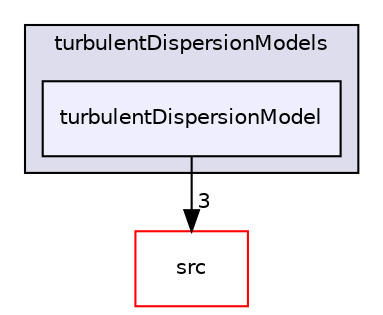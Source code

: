 digraph "applications/solvers/multiphase/reactingEulerFoam/interfacialModels/turbulentDispersionModels/turbulentDispersionModel" {
  bgcolor=transparent;
  compound=true
  node [ fontsize="10", fontname="Helvetica"];
  edge [ labelfontsize="10", labelfontname="Helvetica"];
  subgraph clusterdir_68582b348e2d9384d1ebe839f91d5a6a {
    graph [ bgcolor="#ddddee", pencolor="black", label="turbulentDispersionModels" fontname="Helvetica", fontsize="10", URL="dir_68582b348e2d9384d1ebe839f91d5a6a.html"]
  dir_0867fd3fdc01900f125ef82a2c38ac06 [shape=box, label="turbulentDispersionModel", style="filled", fillcolor="#eeeeff", pencolor="black", URL="dir_0867fd3fdc01900f125ef82a2c38ac06.html"];
  }
  dir_68267d1309a1af8e8297ef4c3efbcdba [shape=box label="src" color="red" URL="dir_68267d1309a1af8e8297ef4c3efbcdba.html"];
  dir_0867fd3fdc01900f125ef82a2c38ac06->dir_68267d1309a1af8e8297ef4c3efbcdba [headlabel="3", labeldistance=1.5 headhref="dir_000302_000736.html"];
}
